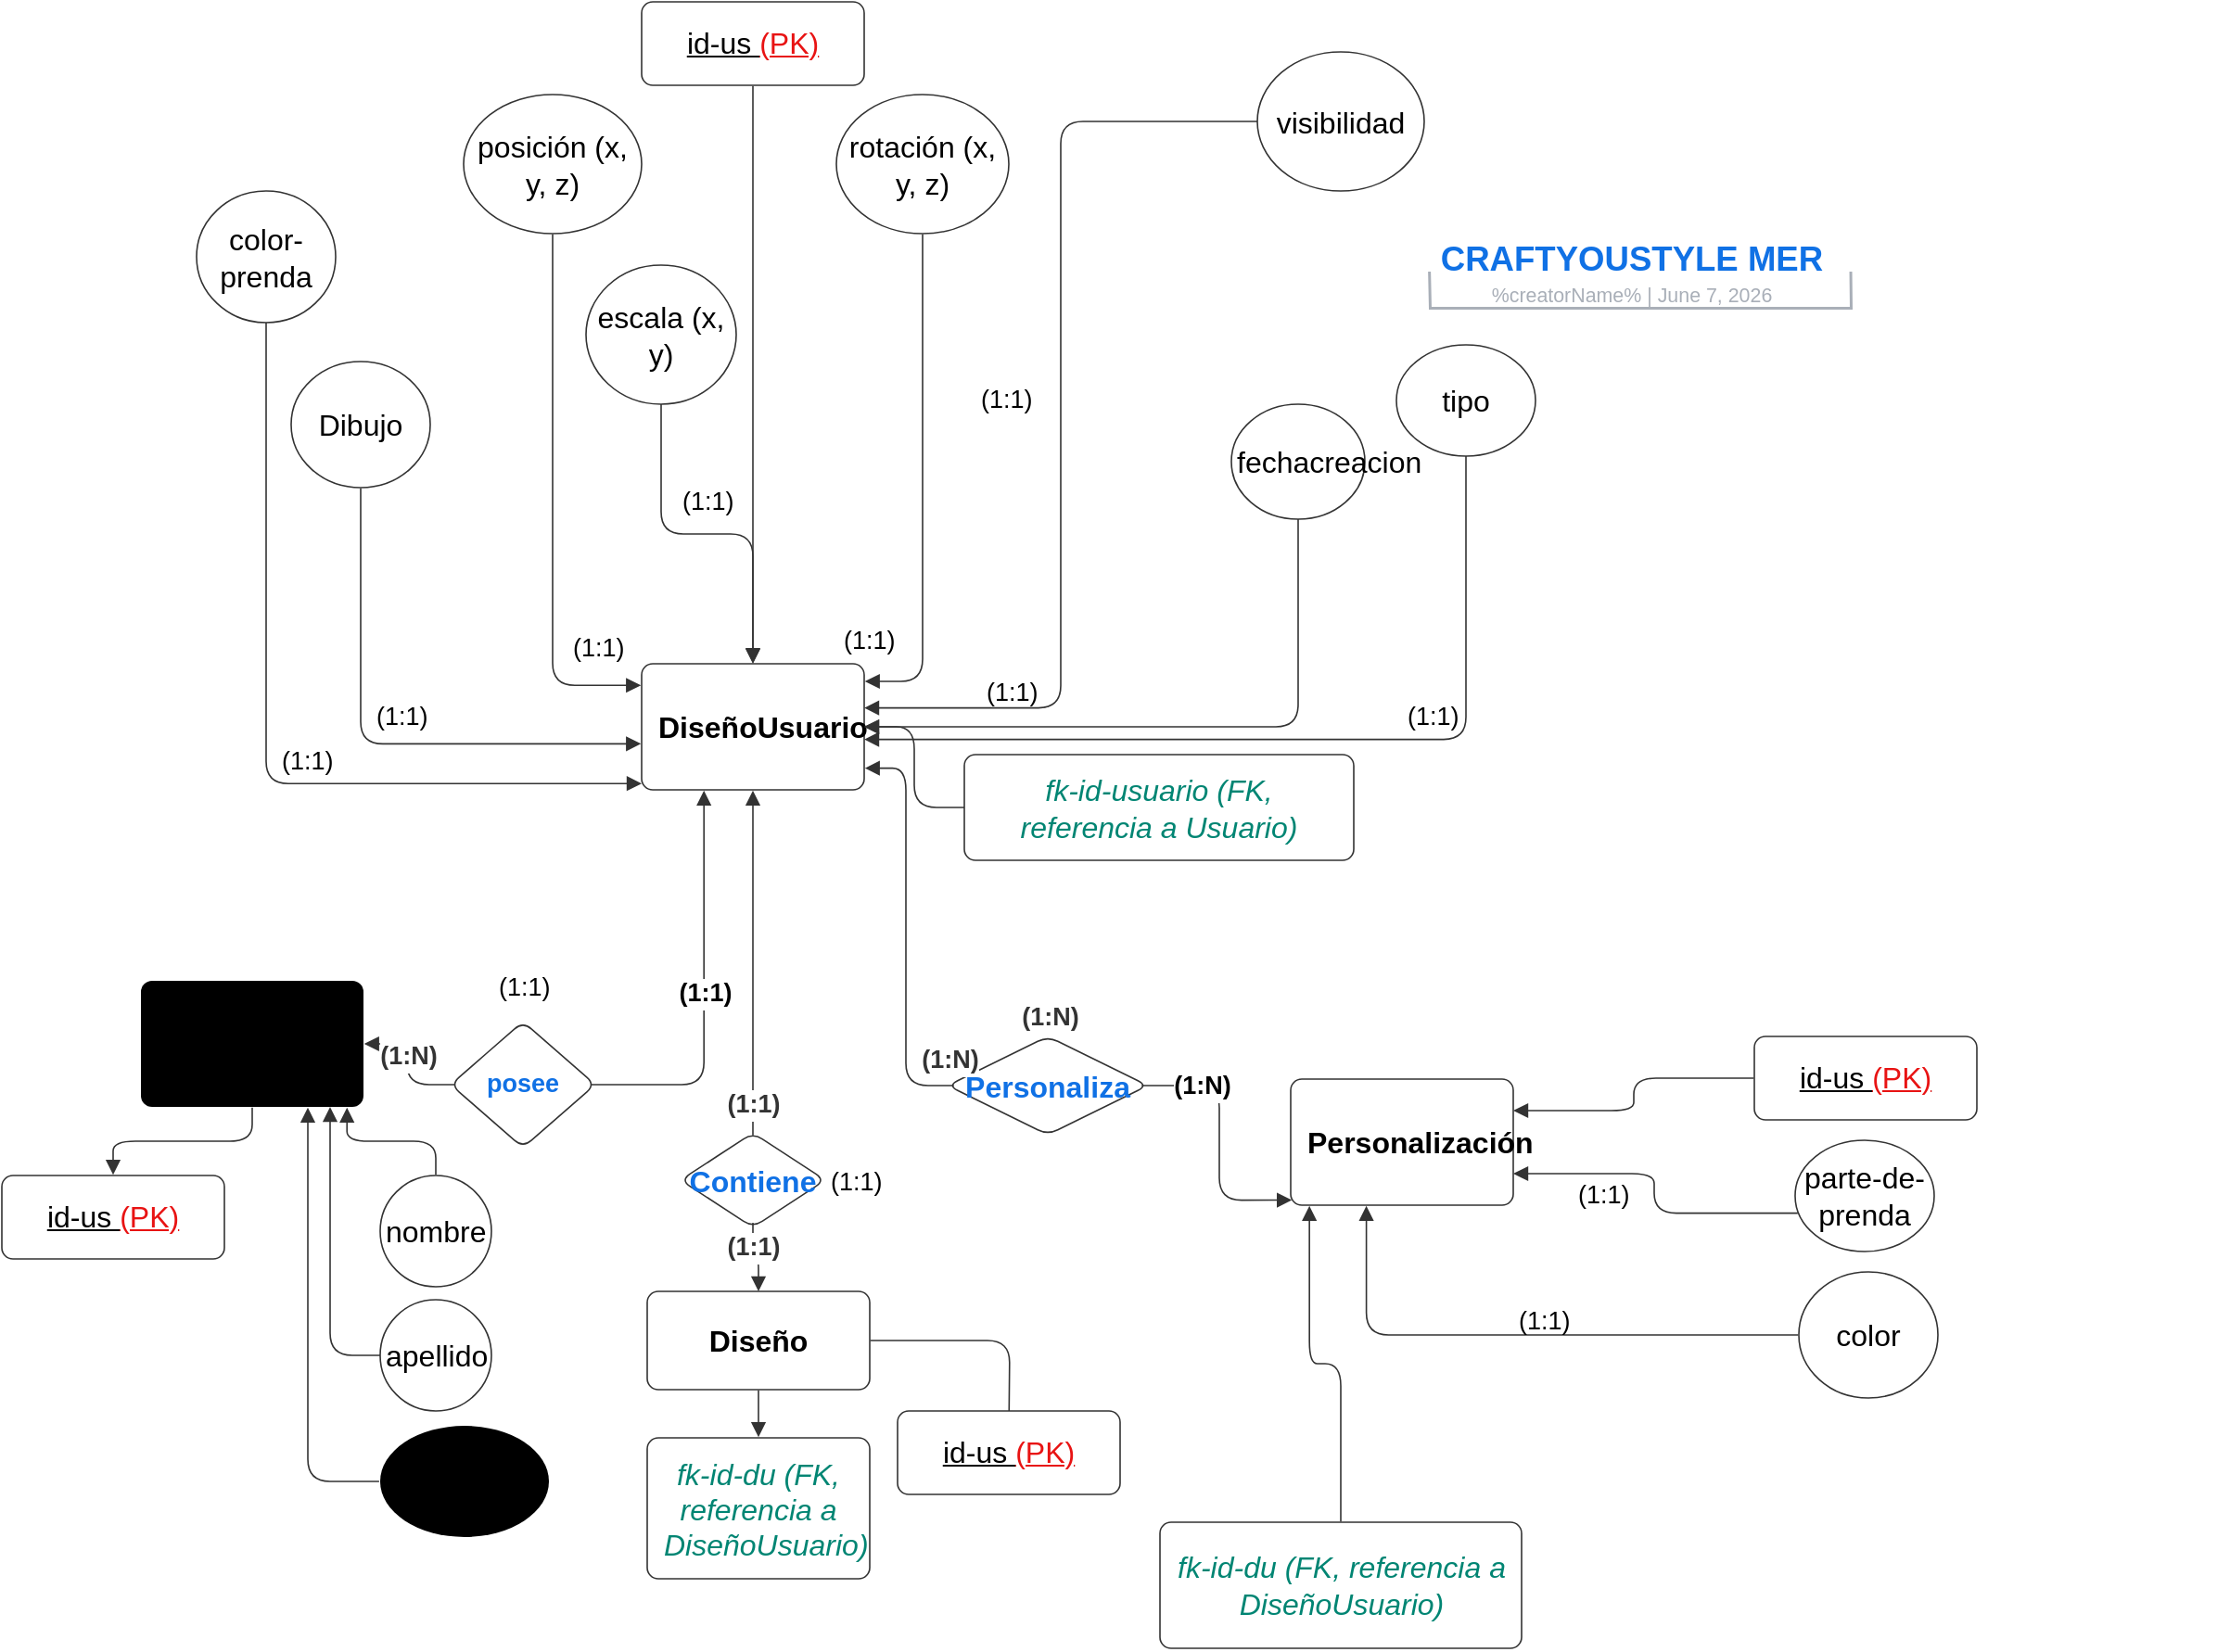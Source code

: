<mxfile version="26.2.2">
  <diagram name="Página-1" id="WP0gBLKm1ngTJ2lLPUjO">
    <mxGraphModel dx="1680" dy="924" grid="1" gridSize="10" guides="1" tooltips="1" connect="1" arrows="1" fold="1" page="1" pageScale="1" pageWidth="827" pageHeight="1169" math="0" shadow="0">
      <root>
        <mxCell id="0" />
        <mxCell id="1" parent="0" />
        <mxCell id="lA4btDz_rkOqBBfk6uF1-1" value="" style="group;dropTarget=0;pointerEvents=0;" vertex="1" parent="1">
          <mxGeometry x="634" y="292" width="640" height="35" as="geometry" />
        </mxCell>
        <mxCell id="lA4btDz_rkOqBBfk6uF1-2" value="CRAFTYOUSTYLE MER " style="points=[[0.329,0.967,0],[0.684,0.967,0]];html=1;overflow=block;blockSpacing=1;whiteSpace=wrap;fontSize=18.3;fontColor=#1071e5;fontStyle=1;align=center;spacingLeft=7;spacingRight=7;spacingTop=2;spacing=3;strokeOpacity=0;fillOpacity=0;rounded=1;absoluteArcSize=1;arcSize=12;fillColor=#ffffff;strokeWidth=1.5;lucidId=SuaB0mNpY13K;" vertex="1" parent="lA4btDz_rkOqBBfk6uF1-1">
          <mxGeometry width="640" height="24" as="geometry" />
        </mxCell>
        <UserObject label="%creatorName%  |  %date{mmmm d, yyyy}%" placeholders="1" id="lA4btDz_rkOqBBfk6uF1-3">
          <mxCell style="html=1;overflow=block;blockSpacing=1;whiteSpace=wrap;fontSize=10.7;fontColor=#a9afb8;align=center;spacingLeft=7;spacingRight=7;spacingTop=2;spacing=3;strokeOpacity=0;fillOpacity=0;rounded=1;absoluteArcSize=1;arcSize=12;fillColor=#ffffff;strokeWidth=1.5;lucidId=SuaBzqFhpa1o;" vertex="1" parent="lA4btDz_rkOqBBfk6uF1-1">
            <mxGeometry y="24" width="640" height="11" as="geometry" />
          </mxCell>
        </UserObject>
        <mxCell id="lA4btDz_rkOqBBfk6uF1-4" value="" style="html=1;jettySize=18;whiteSpace=wrap;fontSize=13;fontFamily=Helvetica;strokeColor=#a9afb8;strokeOpacity=100;strokeWidth=1.5;rounded=0;startArrow=none;endArrow=none;exitX=0.329;exitY=0.967;exitPerimeter=0;entryX=0.684;entryY=0.967;entryPerimeter=0;lucidId=SuaBUnwJteK4;" edge="1" parent="lA4btDz_rkOqBBfk6uF1-1" source="lA4btDz_rkOqBBfk6uF1-2" target="lA4btDz_rkOqBBfk6uF1-2">
          <mxGeometry width="100" height="100" relative="1" as="geometry">
            <Array as="points">
              <mxPoint x="211" y="43" generated="1" />
              <mxPoint x="438" y="43" generated="1" />
            </Array>
          </mxGeometry>
        </mxCell>
        <mxCell id="lA4btDz_rkOqBBfk6uF1-5" value="Usuario" style="html=1;overflow=block;blockSpacing=1;whiteSpace=wrap;fontSize=16;fontStyle=1;align=center;spacing=9;strokeColor=#unset;rounded=1;absoluteArcSize=1;arcSize=12;fillColor=#unset;strokeWidth=NaN;lucidId=ZWB20vNAyW0z;" vertex="1" parent="1">
          <mxGeometry x="150" y="698" width="120" height="68" as="geometry" />
        </mxCell>
        <mxCell id="lA4btDz_rkOqBBfk6uF1-6" value="&lt;div style=&quot;display: flex; justify-content: center; text-align: center; align-items: baseline; font-size: 0; line-height: 1.25;margin-top: -2px;&quot;&gt;&lt;span&gt;&lt;span style=&quot;font-size:16px;text-decoration: underline;&quot;&gt;&lt;span style=&quot;font-size:16px;text-decoration: underline;&quot;&gt;id-us &lt;/span&gt;&lt;span style=&quot;font-size:16px;color:#e81313;text-decoration: underline;&quot;&gt;(PK)&lt;/span&gt;&lt;/span&gt;&lt;/span&gt;&lt;/div&gt;" style="html=1;overflow=block;blockSpacing=1;whiteSpace=wrap;fontSize=13;spacing=9;strokeColor=#333333;strokeOpacity=100;fillOpacity=100;rounded=1;absoluteArcSize=1;arcSize=12;fillColor=#ffffff;strokeWidth=0.8;lucidId=2XB2O9XeUkiU;" vertex="1" parent="1">
          <mxGeometry x="75" y="803" width="120" height="45" as="geometry" />
        </mxCell>
        <mxCell id="lA4btDz_rkOqBBfk6uF1-7" value="Diseño" style="html=1;overflow=block;blockSpacing=1;whiteSpace=wrap;fontSize=16;fontColor=default;fontStyle=1;align=center;spacing=9;strokeColor=#333333;strokeOpacity=100;fillOpacity=100;rounded=1;absoluteArcSize=1;arcSize=12;fillColor=#ffffff;strokeWidth=0.8;lucidId=C0B24sZ0BkTQ;" vertex="1" parent="1">
          <mxGeometry x="423" y="865.5" width="120" height="53" as="geometry" />
        </mxCell>
        <mxCell id="lA4btDz_rkOqBBfk6uF1-8" value="" style="html=1;jettySize=18;whiteSpace=wrap;fontSize=13;strokeColor=#333333;strokeOpacity=100;strokeWidth=0.8;rounded=1;arcSize=24;edgeStyle=orthogonalEdgeStyle;startArrow=none;endArrow=block;endFill=1;exitX=0.5;exitY=1.007;exitPerimeter=0;entryX=0.5;entryY=-0.005;entryPerimeter=0;lucidId=b2B2wCCdxHY9;" edge="1" parent="1" source="lA4btDz_rkOqBBfk6uF1-7" target="lA4btDz_rkOqBBfk6uF1-9">
          <mxGeometry width="100" height="100" relative="1" as="geometry">
            <Array as="points" />
          </mxGeometry>
        </mxCell>
        <mxCell id="lA4btDz_rkOqBBfk6uF1-9" value="fk-id-du (FK, referencia a DiseñoUsuario)" style="html=1;overflow=block;blockSpacing=1;whiteSpace=wrap;fontSize=16;fontColor=#008573;fontStyle=2;align=center;spacing=9;strokeColor=#333333;strokeOpacity=100;fillOpacity=100;rounded=1;absoluteArcSize=1;arcSize=12;fillColor=#ffffff;strokeWidth=0.8;lucidId=b2B2MAe8-W7h;" vertex="1" parent="1">
          <mxGeometry x="423" y="944.5" width="120" height="76" as="geometry" />
        </mxCell>
        <mxCell id="lA4btDz_rkOqBBfk6uF1-10" value="" style="html=1;jettySize=18;whiteSpace=wrap;fontSize=13;strokeColor=#333333;strokeOpacity=100;strokeWidth=0.8;rounded=1;arcSize=24;edgeStyle=orthogonalEdgeStyle;startArrow=none;endArrow=block;endFill=1;exitX=1.003;exitY=0.5;exitPerimeter=0;entryX=0.5;entryY=-0.008;entryPerimeter=0;lucidId=H2B2zUJS7acf;" edge="1" parent="1" source="lA4btDz_rkOqBBfk6uF1-7">
          <mxGeometry width="100" height="100" relative="1" as="geometry">
            <Array as="points" />
            <mxPoint x="618" y="944.14" as="targetPoint" />
          </mxGeometry>
        </mxCell>
        <mxCell id="lA4btDz_rkOqBBfk6uF1-11" value="DiseñoUsuario" style="html=1;overflow=block;blockSpacing=1;whiteSpace=wrap;fontSize=16;fontStyle=1;align=center;spacing=9;strokeColor=#333333;strokeOpacity=100;fillOpacity=100;rounded=1;absoluteArcSize=1;arcSize=12;fillColor=#ffffff;strokeWidth=0.8;lucidId=22B2P8CCibp_;" vertex="1" parent="1">
          <mxGeometry x="420" y="527" width="120" height="68" as="geometry" />
        </mxCell>
        <mxCell id="lA4btDz_rkOqBBfk6uF1-12" value="Personalización" style="html=1;overflow=block;blockSpacing=1;whiteSpace=wrap;fontSize=16;fontStyle=1;align=center;spacing=9;strokeColor=#333333;strokeOpacity=100;fillOpacity=100;rounded=1;absoluteArcSize=1;arcSize=12;fillColor=#ffffff;strokeWidth=0.8;lucidId=42B26hkNls9S;" vertex="1" parent="1">
          <mxGeometry x="770" y="751" width="120" height="68" as="geometry" />
        </mxCell>
        <mxCell id="lA4btDz_rkOqBBfk6uF1-13" value="fk-id-usuario (FK, referencia a Usuario)" style="html=1;overflow=block;blockSpacing=1;whiteSpace=wrap;fontSize=16;fontColor=#008573;fontStyle=2;align=center;spacing=9;strokeColor=#333333;strokeOpacity=100;fillOpacity=100;rounded=1;absoluteArcSize=1;arcSize=12;fillColor=#ffffff;strokeWidth=0.8;lucidId=_8B2f6Ja0WAq;" vertex="1" parent="1">
          <mxGeometry x="594" y="576" width="210" height="57" as="geometry" />
        </mxCell>
        <mxCell id="lA4btDz_rkOqBBfk6uF1-14" value="fk-id-du (FK, referencia a DiseñoUsuario)" style="html=1;overflow=block;blockSpacing=1;whiteSpace=wrap;fontSize=16;fontColor=#008573;fontStyle=2;align=center;spacing=9;strokeColor=#333333;strokeOpacity=100;fillOpacity=100;rounded=1;absoluteArcSize=1;arcSize=12;fillColor=#ffffff;strokeWidth=0.8;lucidId=1-B2qQ3kTsP3;" vertex="1" parent="1">
          <mxGeometry x="699.5" y="990" width="195" height="68" as="geometry" />
        </mxCell>
        <mxCell id="lA4btDz_rkOqBBfk6uF1-15" value="nombre" style="html=1;overflow=block;blockSpacing=1;whiteSpace=wrap;ellipse;fontSize=16;fontColor=default;align=center;spacing=3.8;strokeColor=#333333;strokeOpacity=100;fillOpacity=100;rounded=1;absoluteArcSize=1;arcSize=12;fillColor=#ffffff;strokeWidth=0.8;lucidId=9WN3U088rAwh;" vertex="1" parent="1">
          <mxGeometry x="279" y="803" width="60" height="60" as="geometry" />
        </mxCell>
        <mxCell id="lA4btDz_rkOqBBfk6uF1-16" value="apellido" style="html=1;overflow=block;blockSpacing=1;whiteSpace=wrap;ellipse;fontSize=16;fontColor=default;align=center;spacing=3.8;strokeColor=#333333;strokeOpacity=100;fillOpacity=100;rounded=1;absoluteArcSize=1;arcSize=12;fillColor=#ffffff;strokeWidth=0.8;lucidId=AXN3KB~mcF2S;" vertex="1" parent="1">
          <mxGeometry x="279" y="870" width="60" height="60" as="geometry" />
        </mxCell>
        <mxCell id="lA4btDz_rkOqBBfk6uF1-17" value="red-social-login" style="html=1;overflow=block;blockSpacing=1;whiteSpace=wrap;ellipse;fontSize=16;align=center;spacing=3.8;strokeColor=#unset;rounded=1;absoluteArcSize=1;arcSize=12;fillColor=#unset;strokeWidth=NaN;lucidId=x3N3PBLpUaki;" vertex="1" parent="1">
          <mxGeometry x="279" y="938" width="91" height="60" as="geometry" />
        </mxCell>
        <mxCell id="lA4btDz_rkOqBBfk6uF1-18" value="&lt;div style=&quot;display: flex; justify-content: center; text-align: center; align-items: baseline; font-size: 0; line-height: 1.25;margin-top: -2px;&quot;&gt;&lt;span&gt;&lt;span style=&quot;font-size:16px;text-decoration: underline;&quot;&gt;&lt;span style=&quot;font-size:16px;text-decoration: underline;&quot;&gt;id-us &lt;/span&gt;&lt;span style=&quot;font-size:16px;color:#e81313;text-decoration: underline;&quot;&gt;(PK)&lt;/span&gt;&lt;/span&gt;&lt;/span&gt;&lt;/div&gt;" style="html=1;overflow=block;blockSpacing=1;whiteSpace=wrap;fontSize=13;spacing=9;strokeColor=#333333;strokeOpacity=100;fillOpacity=100;rounded=1;absoluteArcSize=1;arcSize=12;fillColor=#ffffff;strokeWidth=0.8;lucidId=75N3E14liCJA;" vertex="1" parent="1">
          <mxGeometry x="558" y="930" width="120" height="45" as="geometry" />
        </mxCell>
        <mxCell id="lA4btDz_rkOqBBfk6uF1-19" value="&lt;div style=&quot;display: flex; justify-content: center; text-align: center; align-items: baseline; font-size: 0; line-height: 1.25;margin-top: -2px;&quot;&gt;&lt;span&gt;&lt;span style=&quot;font-size:16px;text-decoration: underline;&quot;&gt;&lt;span style=&quot;font-size:16px;text-decoration: underline;&quot;&gt;id-us &lt;/span&gt;&lt;span style=&quot;font-size:16px;color:#e81313;text-decoration: underline;&quot;&gt;(PK)&lt;/span&gt;&lt;/span&gt;&lt;/span&gt;&lt;/div&gt;" style="html=1;overflow=block;blockSpacing=1;whiteSpace=wrap;fontSize=13;spacing=9;strokeColor=#333333;strokeOpacity=100;fillOpacity=100;rounded=1;absoluteArcSize=1;arcSize=12;fillColor=#ffffff;strokeWidth=0.8;lucidId=f6N3eVmBy3p3;" vertex="1" parent="1">
          <mxGeometry x="1020" y="728" width="120" height="45" as="geometry" />
        </mxCell>
        <mxCell id="lA4btDz_rkOqBBfk6uF1-20" value="color-prenda" style="html=1;overflow=block;blockSpacing=1;whiteSpace=wrap;ellipse;fontSize=16;align=center;spacing=3.8;strokeColor=#333333;strokeOpacity=100;fillOpacity=100;rounded=1;absoluteArcSize=1;arcSize=12;fillColor=#ffffff;strokeWidth=0.8;lucidId=E6N3w26UeNL9;" vertex="1" parent="1">
          <mxGeometry x="180" y="272" width="75" height="71" as="geometry" />
        </mxCell>
        <mxCell id="lA4btDz_rkOqBBfk6uF1-21" value="&lt;span style=&quot;font-size: 16px;&quot;&gt;fechacreacion&lt;/span&gt;" style="html=1;overflow=block;blockSpacing=1;whiteSpace=wrap;ellipse;fontSize=13;align=center;spacing=3.8;strokeColor=#333333;strokeOpacity=100;fillOpacity=100;rounded=1;absoluteArcSize=1;arcSize=12;fillColor=#ffffff;strokeWidth=0.8;lucidId=G8N3CpXuK1ET;" vertex="1" parent="1">
          <mxGeometry x="738" y="387" width="72" height="62" as="geometry" />
        </mxCell>
        <mxCell id="lA4btDz_rkOqBBfk6uF1-22" value="tipo" style="html=1;overflow=block;blockSpacing=1;whiteSpace=wrap;ellipse;fontSize=16;align=center;spacing=3.8;strokeColor=#333333;strokeOpacity=100;fillOpacity=100;rounded=1;absoluteArcSize=1;arcSize=12;fillColor=#ffffff;strokeWidth=0.8;lucidId=D9N3.A8oAslm;" vertex="1" parent="1">
          <mxGeometry x="827" y="355" width="75" height="60" as="geometry" />
        </mxCell>
        <mxCell id="lA4btDz_rkOqBBfk6uF1-23" value="visibilidad" style="html=1;overflow=block;blockSpacing=1;whiteSpace=wrap;ellipse;fontSize=16;align=center;spacing=3.8;strokeColor=#333333;strokeOpacity=100;fillOpacity=100;rounded=1;absoluteArcSize=1;arcSize=12;fillColor=#ffffff;strokeWidth=0.8;lucidId=59N3SvhE7XtM;" vertex="1" parent="1">
          <mxGeometry x="752" y="197" width="90" height="75" as="geometry" />
        </mxCell>
        <mxCell id="lA4btDz_rkOqBBfk6uF1-24" value="posición (x, y, z)" style="html=1;overflow=block;blockSpacing=1;whiteSpace=wrap;ellipse;fontSize=16;align=center;spacing=3.8;strokeColor=#333333;strokeOpacity=100;fillOpacity=100;rounded=1;absoluteArcSize=1;arcSize=12;fillColor=#ffffff;strokeWidth=0.8;lucidId=S-N3Wbvx5Q0G;" vertex="1" parent="1">
          <mxGeometry x="324" y="220" width="96" height="75" as="geometry" />
        </mxCell>
        <mxCell id="lA4btDz_rkOqBBfk6uF1-25" value="rotación (x, y, z)" style="html=1;overflow=block;blockSpacing=1;whiteSpace=wrap;ellipse;fontSize=16;align=center;spacing=3.8;strokeColor=#333333;strokeOpacity=100;fillOpacity=100;rounded=1;absoluteArcSize=1;arcSize=12;fillColor=#ffffff;strokeWidth=0.8;lucidId=8-N3QNUYrBiN;" vertex="1" parent="1">
          <mxGeometry x="525" y="220" width="93" height="75" as="geometry" />
        </mxCell>
        <mxCell id="lA4btDz_rkOqBBfk6uF1-26" value="escala (x, y)" style="html=1;overflow=block;blockSpacing=1;whiteSpace=wrap;ellipse;fontSize=16;align=center;spacing=3.8;strokeColor=#333333;strokeOpacity=100;fillOpacity=100;rounded=1;absoluteArcSize=1;arcSize=12;fillColor=#ffffff;strokeWidth=0.8;lucidId=V_N3e8oWSv54;" vertex="1" parent="1">
          <mxGeometry x="390" y="312" width="81" height="75" as="geometry" />
        </mxCell>
        <mxCell id="lA4btDz_rkOqBBfk6uF1-27" value="&lt;div style=&quot;display: flex; justify-content: center; text-align: center; align-items: baseline; font-size: 0; line-height: 1.25;margin-top: -2px;&quot;&gt;&lt;span&gt;&lt;span style=&quot;font-size:16px;text-decoration: underline;&quot;&gt;&lt;span style=&quot;font-size:16px;text-decoration: underline;&quot;&gt;id-us &lt;/span&gt;&lt;span style=&quot;font-size:16px;color:#e81313;text-decoration: underline;&quot;&gt;(PK)&lt;/span&gt;&lt;/span&gt;&lt;/span&gt;&lt;/div&gt;" style="html=1;overflow=block;blockSpacing=1;whiteSpace=wrap;fontSize=13;spacing=9;strokeColor=#333333;strokeOpacity=100;fillOpacity=100;rounded=1;absoluteArcSize=1;arcSize=12;fillColor=#ffffff;strokeWidth=0.8;lucidId=P.N3nfgJifal;" vertex="1" parent="1">
          <mxGeometry x="420" y="170" width="120" height="45" as="geometry" />
        </mxCell>
        <mxCell id="lA4btDz_rkOqBBfk6uF1-28" value="parte-de-prenda" style="html=1;overflow=block;blockSpacing=1;whiteSpace=wrap;ellipse;fontSize=16;align=center;spacing=3.8;strokeColor=#333333;strokeOpacity=100;fillOpacity=100;rounded=1;absoluteArcSize=1;arcSize=12;fillColor=#ffffff;strokeWidth=0.8;lucidId=F~N3-1jogPZ~;" vertex="1" parent="1">
          <mxGeometry x="1042" y="784" width="75" height="60" as="geometry" />
        </mxCell>
        <mxCell id="lA4btDz_rkOqBBfk6uF1-29" value="color" style="html=1;overflow=block;blockSpacing=1;whiteSpace=wrap;ellipse;fontSize=16;align=center;spacing=3.8;strokeColor=#333333;strokeOpacity=100;fillOpacity=100;rounded=1;absoluteArcSize=1;arcSize=12;fillColor=#ffffff;strokeWidth=0.8;lucidId=PbO3nMr456b~;" vertex="1" parent="1">
          <mxGeometry x="1044" y="855" width="75" height="68" as="geometry" />
        </mxCell>
        <mxCell id="lA4btDz_rkOqBBfk6uF1-30" value="posee" style="html=1;overflow=block;blockSpacing=1;whiteSpace=wrap;rhombus;fontSize=13.5;fontColor=#1071e5;fontStyle=1;align=center;spacing=3.8;strokeColor=#333333;strokeOpacity=100;fillOpacity=100;rounded=1;absoluteArcSize=1;arcSize=12;fillColor=#ffffff;strokeWidth=0.8;lucidId=9cO37L0eG_ve;" vertex="1" parent="1">
          <mxGeometry x="317" y="720" width="78" height="68" as="geometry" />
        </mxCell>
        <mxCell id="lA4btDz_rkOqBBfk6uF1-31" value="" style="html=1;jettySize=18;whiteSpace=wrap;fontSize=13.5;fontColor=#333333;fontStyle=1;align=center;strokeColor=#333333;strokeOpacity=100;strokeWidth=0.8;rounded=1;arcSize=24;edgeStyle=orthogonalEdgeStyle;startArrow=none;endArrow=block;endFill=1;exitX=0.03;exitY=0.5;exitPerimeter=0;entryX=1.003;entryY=0.5;entryPerimeter=0;lucidId=DgO3_4cZAPut;" edge="1" parent="1" source="lA4btDz_rkOqBBfk6uF1-30" target="lA4btDz_rkOqBBfk6uF1-5">
          <mxGeometry width="100" height="100" relative="1" as="geometry">
            <Array as="points" />
          </mxGeometry>
        </mxCell>
        <mxCell id="lA4btDz_rkOqBBfk6uF1-32" value="(1:N)" style="text;html=1;resizable=0;labelBackgroundColor=default;align=center;verticalAlign=middle;fontStyle=1;fontColor=#333333;fontSize=13.5;" vertex="1" parent="lA4btDz_rkOqBBfk6uF1-31">
          <mxGeometry x="0.155" relative="1" as="geometry">
            <mxPoint as="offset" />
          </mxGeometry>
        </mxCell>
        <mxCell id="lA4btDz_rkOqBBfk6uF1-33" value="" style="html=1;jettySize=18;whiteSpace=wrap;fontSize=13.5;fontColor=default;fontStyle=1;align=center;strokeColor=#333333;strokeOpacity=100;strokeWidth=0.8;rounded=1;arcSize=24;edgeStyle=orthogonalEdgeStyle;startArrow=none;endArrow=block;endFill=1;exitX=0.97;exitY=0.5;exitPerimeter=0;entryX=0.28;entryY=1.006;entryPerimeter=0;lucidId=GgO3Hj-dBItz;" edge="1" parent="1" source="lA4btDz_rkOqBBfk6uF1-30" target="lA4btDz_rkOqBBfk6uF1-11">
          <mxGeometry width="100" height="100" relative="1" as="geometry">
            <Array as="points" />
          </mxGeometry>
        </mxCell>
        <mxCell id="lA4btDz_rkOqBBfk6uF1-34" value="(1:1)" style="text;html=1;resizable=0;labelBackgroundColor=default;align=center;verticalAlign=middle;fontStyle=1;fontColor=default;fontSize=13.5;" vertex="1" parent="lA4btDz_rkOqBBfk6uF1-33">
          <mxGeometry relative="1" as="geometry">
            <mxPoint as="offset" />
          </mxGeometry>
        </mxCell>
        <mxCell id="lA4btDz_rkOqBBfk6uF1-35" value="Personaliza" style="html=1;overflow=block;blockSpacing=1;whiteSpace=wrap;rhombus;fontSize=16;fontColor=#1071e5;fontStyle=1;align=center;spacing=3.8;strokeColor=#333333;strokeOpacity=100;fillOpacity=100;rounded=1;absoluteArcSize=1;arcSize=12;fillColor=#ffffff;strokeWidth=0.8;lucidId=riO3cZvOa.-O;" vertex="1" parent="1">
          <mxGeometry x="585" y="728" width="108" height="53" as="geometry" />
        </mxCell>
        <mxCell id="lA4btDz_rkOqBBfk6uF1-36" value="" style="html=1;jettySize=18;whiteSpace=wrap;fontSize=13.5;fontColor=#333333;fontStyle=1;align=center;strokeColor=#333333;strokeOpacity=100;strokeWidth=0.8;rounded=1;arcSize=24;edgeStyle=orthogonalEdgeStyle;startArrow=none;endArrow=block;endFill=1;exitX=0.031;exitY=0.5;exitPerimeter=0;entryX=1.003;entryY=0.828;entryPerimeter=0;lucidId=cjO31kwa1jbr;" edge="1" parent="1" source="lA4btDz_rkOqBBfk6uF1-35" target="lA4btDz_rkOqBBfk6uF1-11">
          <mxGeometry width="100" height="100" relative="1" as="geometry">
            <Array as="points" />
          </mxGeometry>
        </mxCell>
        <mxCell id="lA4btDz_rkOqBBfk6uF1-37" value="(1:N)" style="text;html=1;resizable=0;labelBackgroundColor=default;align=center;verticalAlign=middle;fontStyle=1;fontColor=#333333;fontSize=13.5;" vertex="1" parent="lA4btDz_rkOqBBfk6uF1-36">
          <mxGeometry x="-0.907" relative="1" as="geometry">
            <mxPoint x="7" y="-14" as="offset" />
          </mxGeometry>
        </mxCell>
        <mxCell id="lA4btDz_rkOqBBfk6uF1-38" value="" style="html=1;jettySize=18;whiteSpace=wrap;fontSize=13.5;fontColor=default;fontStyle=1;align=center;strokeColor=#333333;strokeOpacity=100;strokeWidth=0.8;rounded=1;arcSize=24;edgeStyle=orthogonalEdgeStyle;startArrow=none;endArrow=block;endFill=1;exitX=0.969;exitY=0.5;exitPerimeter=0;entryX=0.005;entryY=0.96;entryPerimeter=0;lucidId=hjO3IRUJWEMJ;" edge="1" parent="1" source="lA4btDz_rkOqBBfk6uF1-35" target="lA4btDz_rkOqBBfk6uF1-12">
          <mxGeometry width="100" height="100" relative="1" as="geometry">
            <Array as="points" />
          </mxGeometry>
        </mxCell>
        <mxCell id="lA4btDz_rkOqBBfk6uF1-39" value="(1:N)" style="text;html=1;resizable=0;labelBackgroundColor=default;align=center;verticalAlign=middle;fontStyle=1;fontColor=default;fontSize=13.5;" vertex="1" parent="lA4btDz_rkOqBBfk6uF1-38">
          <mxGeometry x="-0.542" relative="1" as="geometry">
            <mxPoint as="offset" />
          </mxGeometry>
        </mxCell>
        <mxCell id="lA4btDz_rkOqBBfk6uF1-40" value="Contiene" style="html=1;overflow=block;blockSpacing=1;whiteSpace=wrap;rhombus;fontSize=16;fontColor=#1071e5;fontStyle=1;align=center;spacing=3.8;strokeColor=#333333;strokeOpacity=100;fillOpacity=100;rounded=1;absoluteArcSize=1;arcSize=12;fillColor=#ffffff;strokeWidth=0.8;lucidId=ekO39a06DUYx;" vertex="1" parent="1">
          <mxGeometry x="441" y="780" width="78" height="51" as="geometry" />
        </mxCell>
        <mxCell id="lA4btDz_rkOqBBfk6uF1-41" value="" style="html=1;jettySize=18;whiteSpace=wrap;fontSize=13.5;fontColor=#333333;fontStyle=1;align=center;strokeColor=#333333;strokeOpacity=100;strokeWidth=0.8;rounded=1;arcSize=24;edgeStyle=orthogonalEdgeStyle;startArrow=none;endArrow=block;endFill=1;exitX=0.5;exitY=0.028;exitPerimeter=0;entryX=0.5;entryY=1.006;entryPerimeter=0;lucidId=ClO38gm69uJJ;" edge="1" parent="1" source="lA4btDz_rkOqBBfk6uF1-40" target="lA4btDz_rkOqBBfk6uF1-11">
          <mxGeometry width="100" height="100" relative="1" as="geometry">
            <Array as="points" />
          </mxGeometry>
        </mxCell>
        <mxCell id="lA4btDz_rkOqBBfk6uF1-42" value="(1:1)" style="text;html=1;resizable=0;labelBackgroundColor=default;align=center;verticalAlign=middle;fontStyle=1;fontColor=#333333;fontSize=13.5;" vertex="1" parent="lA4btDz_rkOqBBfk6uF1-41">
          <mxGeometry x="-0.818" relative="1" as="geometry">
            <mxPoint as="offset" />
          </mxGeometry>
        </mxCell>
        <mxCell id="lA4btDz_rkOqBBfk6uF1-43" value="" style="html=1;jettySize=18;whiteSpace=wrap;fontSize=13.5;fontColor=#333333;fontStyle=1;align=center;strokeColor=#333333;strokeOpacity=100;strokeWidth=0.8;rounded=1;arcSize=24;edgeStyle=orthogonalEdgeStyle;startArrow=none;endArrow=block;endFill=1;exitX=0.5;exitY=0.95;exitPerimeter=0;entryX=0.5;entryY=0;entryPerimeter=0;lucidId=FlO3NZB1T8EO;" edge="1" parent="1" source="lA4btDz_rkOqBBfk6uF1-40" target="lA4btDz_rkOqBBfk6uF1-7">
          <mxGeometry width="100" height="100" relative="1" as="geometry">
            <Array as="points" />
          </mxGeometry>
        </mxCell>
        <mxCell id="lA4btDz_rkOqBBfk6uF1-44" value="(1:1)" style="text;html=1;resizable=0;labelBackgroundColor=default;align=center;verticalAlign=middle;fontStyle=1;fontColor=#333333;fontSize=13.5;" vertex="1" parent="lA4btDz_rkOqBBfk6uF1-43">
          <mxGeometry x="-0.343" relative="1" as="geometry">
            <mxPoint as="offset" />
          </mxGeometry>
        </mxCell>
        <mxCell id="lA4btDz_rkOqBBfk6uF1-45" value="" style="html=1;jettySize=18;whiteSpace=wrap;fontSize=13;strokeColor=#333333;strokeOpacity=100;strokeWidth=0.8;rounded=1;arcSize=24;edgeStyle=orthogonalEdgeStyle;startArrow=none;endArrow=block;endFill=1;exitX=0.5;exitY=1.006;exitPerimeter=0;entryX=0.5;entryY=-0.008;entryPerimeter=0;lucidId=AsO3OCMqWksR;" edge="1" parent="1" source="lA4btDz_rkOqBBfk6uF1-5" target="lA4btDz_rkOqBBfk6uF1-6">
          <mxGeometry width="100" height="100" relative="1" as="geometry">
            <Array as="points" />
          </mxGeometry>
        </mxCell>
        <mxCell id="lA4btDz_rkOqBBfk6uF1-46" value="" style="html=1;jettySize=18;whiteSpace=wrap;fontSize=13;strokeColor=#333333;strokeOpacity=100;strokeWidth=0.8;rounded=1;arcSize=24;edgeStyle=orthogonalEdgeStyle;startArrow=none;endArrow=block;endFill=1;exitX=0.5;exitY=-0.006;exitPerimeter=0;entryX=0.926;entryY=1.006;entryPerimeter=0;lucidId=fuO3ZCsNNXpz;" edge="1" parent="1" source="lA4btDz_rkOqBBfk6uF1-15" target="lA4btDz_rkOqBBfk6uF1-5">
          <mxGeometry width="100" height="100" relative="1" as="geometry">
            <Array as="points" />
          </mxGeometry>
        </mxCell>
        <mxCell id="lA4btDz_rkOqBBfk6uF1-47" value="" style="html=1;jettySize=18;whiteSpace=wrap;fontSize=13;strokeColor=#333333;strokeOpacity=100;strokeWidth=0.8;rounded=1;arcSize=24;edgeStyle=orthogonalEdgeStyle;startArrow=none;endArrow=block;endFill=1;exitX=0;exitY=0.5;exitPerimeter=0;entryX=0.85;entryY=1;entryPerimeter=0;lucidId=CuO3V1aczzrD;" edge="1" parent="1" source="lA4btDz_rkOqBBfk6uF1-16" target="lA4btDz_rkOqBBfk6uF1-5">
          <mxGeometry width="100" height="100" relative="1" as="geometry">
            <Array as="points" />
          </mxGeometry>
        </mxCell>
        <mxCell id="lA4btDz_rkOqBBfk6uF1-48" value="" style="html=1;jettySize=18;whiteSpace=wrap;fontSize=13;strokeColor=#333333;strokeOpacity=100;strokeWidth=0.8;rounded=1;arcSize=24;edgeStyle=orthogonalEdgeStyle;startArrow=none;endArrow=block;endFill=1;exitX=-0.006;exitY=0.5;exitPerimeter=0;entryX=0.75;entryY=1.006;entryPerimeter=0;lucidId=-uO3YH4cX9OA;" edge="1" parent="1" source="lA4btDz_rkOqBBfk6uF1-17" target="lA4btDz_rkOqBBfk6uF1-5">
          <mxGeometry width="100" height="100" relative="1" as="geometry">
            <Array as="points" />
          </mxGeometry>
        </mxCell>
        <mxCell id="lA4btDz_rkOqBBfk6uF1-49" value="" style="html=1;jettySize=18;whiteSpace=wrap;fontSize=13;strokeColor=#333333;strokeOpacity=100;strokeWidth=0.8;rounded=1;arcSize=24;edgeStyle=orthogonalEdgeStyle;startArrow=none;endArrow=block;endFill=1;exitX=0.5;exitY=1.008;exitPerimeter=0;entryX=0.5;entryY=-0.006;entryPerimeter=0;lucidId=RxO3TQCEMwOP;" edge="1" parent="1" source="lA4btDz_rkOqBBfk6uF1-27" target="lA4btDz_rkOqBBfk6uF1-11">
          <mxGeometry width="100" height="100" relative="1" as="geometry">
            <Array as="points" />
          </mxGeometry>
        </mxCell>
        <mxCell id="lA4btDz_rkOqBBfk6uF1-50" value="Dibujo" style="html=1;overflow=block;blockSpacing=1;whiteSpace=wrap;ellipse;fontSize=16;align=center;spacing=3.8;strokeColor=#333333;strokeOpacity=100;fillOpacity=100;rounded=1;absoluteArcSize=1;arcSize=12;fillColor=#ffffff;strokeWidth=0.8;lucidId=-yO3Lh-x7BTF;" vertex="1" parent="1">
          <mxGeometry x="231" y="364" width="75" height="68" as="geometry" />
        </mxCell>
        <mxCell id="lA4btDz_rkOqBBfk6uF1-51" value="" style="html=1;jettySize=18;whiteSpace=wrap;fontSize=13;strokeColor=#333333;strokeOpacity=100;strokeWidth=0.8;rounded=1;arcSize=24;edgeStyle=orthogonalEdgeStyle;startArrow=none;endArrow=block;endFill=1;exitX=0.5;exitY=1.006;exitPerimeter=0;entryX=-0.003;entryY=0.635;entryPerimeter=0;lucidId=nzO3BDk-urS0;" edge="1" parent="1" source="lA4btDz_rkOqBBfk6uF1-50" target="lA4btDz_rkOqBBfk6uF1-11">
          <mxGeometry width="100" height="100" relative="1" as="geometry">
            <Array as="points" />
          </mxGeometry>
        </mxCell>
        <mxCell id="lA4btDz_rkOqBBfk6uF1-52" value="" style="html=1;jettySize=18;whiteSpace=wrap;fontSize=13;strokeColor=#333333;strokeOpacity=100;strokeWidth=0.8;rounded=1;arcSize=24;edgeStyle=orthogonalEdgeStyle;startArrow=none;endArrow=block;endFill=1;exitX=0.5;exitY=1;entryX=1;entryY=0.5;entryPerimeter=0;lucidId=TzO3B0jOgaip;exitDx=0;exitDy=0;" edge="1" parent="1" source="lA4btDz_rkOqBBfk6uF1-21" target="lA4btDz_rkOqBBfk6uF1-11">
          <mxGeometry width="100" height="100" relative="1" as="geometry">
            <Array as="points" />
          </mxGeometry>
        </mxCell>
        <mxCell id="lA4btDz_rkOqBBfk6uF1-53" value="" style="html=1;jettySize=18;whiteSpace=wrap;fontSize=13;strokeColor=#333333;strokeOpacity=100;strokeWidth=0.8;rounded=1;arcSize=24;edgeStyle=orthogonalEdgeStyle;startArrow=none;endArrow=block;endFill=1;exitX=0.5;exitY=1;exitPerimeter=0;entryX=1;entryY=0.6;entryPerimeter=0;lucidId=dBO3OPykJkvU;" edge="1" parent="1" source="lA4btDz_rkOqBBfk6uF1-22" target="lA4btDz_rkOqBBfk6uF1-11">
          <mxGeometry width="100" height="100" relative="1" as="geometry">
            <Array as="points" />
          </mxGeometry>
        </mxCell>
        <mxCell id="lA4btDz_rkOqBBfk6uF1-55" value="" style="html=1;jettySize=18;whiteSpace=wrap;fontSize=13;strokeColor=#333333;strokeOpacity=100;strokeWidth=0.8;rounded=1;arcSize=24;edgeStyle=orthogonalEdgeStyle;startArrow=none;endArrow=block;endFill=1;exitX=0;exitY=0.5;exitPerimeter=0;entryX=1;entryY=0.35;entryPerimeter=0;lucidId=BCO3gOAjp4Xw;" edge="1" parent="1" source="lA4btDz_rkOqBBfk6uF1-23" target="lA4btDz_rkOqBBfk6uF1-11">
          <mxGeometry width="100" height="100" relative="1" as="geometry">
            <Array as="points" />
          </mxGeometry>
        </mxCell>
        <mxCell id="lA4btDz_rkOqBBfk6uF1-56" value="" style="html=1;jettySize=18;whiteSpace=wrap;fontSize=13;strokeColor=#333333;strokeOpacity=100;strokeWidth=0.8;rounded=1;arcSize=24;edgeStyle=orthogonalEdgeStyle;startArrow=none;endArrow=block;endFill=1;exitX=0.5;exitY=1.005;exitPerimeter=0;entryX=-0.003;entryY=0.171;entryPerimeter=0;lucidId=4CO3nc-QT8K_;" edge="1" parent="1" source="lA4btDz_rkOqBBfk6uF1-24" target="lA4btDz_rkOqBBfk6uF1-11">
          <mxGeometry width="100" height="100" relative="1" as="geometry">
            <Array as="points" />
          </mxGeometry>
        </mxCell>
        <mxCell id="lA4btDz_rkOqBBfk6uF1-57" value="" style="html=1;jettySize=18;whiteSpace=wrap;fontSize=13;strokeColor=#333333;strokeOpacity=100;strokeWidth=0.8;rounded=1;arcSize=24;edgeStyle=orthogonalEdgeStyle;startArrow=none;endArrow=block;endFill=1;exitX=0.5;exitY=1.005;exitPerimeter=0;entryX=1.003;entryY=0.14;entryPerimeter=0;lucidId=IJO3dkK6n0_I;" edge="1" parent="1" source="lA4btDz_rkOqBBfk6uF1-25" target="lA4btDz_rkOqBBfk6uF1-11">
          <mxGeometry width="100" height="100" relative="1" as="geometry">
            <Array as="points" />
          </mxGeometry>
        </mxCell>
        <mxCell id="lA4btDz_rkOqBBfk6uF1-58" value="" style="html=1;jettySize=18;whiteSpace=wrap;fontSize=13;strokeColor=#333333;strokeOpacity=100;strokeWidth=0.8;rounded=1;arcSize=24;edgeStyle=orthogonalEdgeStyle;startArrow=none;endArrow=block;endFill=1;exitX=0.5;exitY=1;exitPerimeter=0;entryX=0.5;entryY=0;entryPerimeter=0;lucidId=CKO3rKfWQEwU;" edge="1" parent="1" source="lA4btDz_rkOqBBfk6uF1-26" target="lA4btDz_rkOqBBfk6uF1-11">
          <mxGeometry width="100" height="100" relative="1" as="geometry">
            <Array as="points" />
          </mxGeometry>
        </mxCell>
        <mxCell id="lA4btDz_rkOqBBfk6uF1-59" value="" style="html=1;jettySize=18;whiteSpace=wrap;fontSize=13;strokeColor=#333333;strokeOpacity=100;strokeWidth=0.8;rounded=1;arcSize=24;edgeStyle=orthogonalEdgeStyle;startArrow=none;endArrow=block;endFill=1;exitX=0;exitY=0.5;exitPerimeter=0;entryX=1;entryY=0.5;entryPerimeter=0;lucidId=_KO32g1dnLSH;" edge="1" parent="1" source="lA4btDz_rkOqBBfk6uF1-13" target="lA4btDz_rkOqBBfk6uF1-11">
          <mxGeometry width="100" height="100" relative="1" as="geometry">
            <Array as="points" />
          </mxGeometry>
        </mxCell>
        <mxCell id="lA4btDz_rkOqBBfk6uF1-60" value="" style="html=1;jettySize=18;whiteSpace=wrap;fontSize=13;strokeColor=#333333;strokeOpacity=100;strokeWidth=0.8;rounded=1;arcSize=24;edgeStyle=orthogonalEdgeStyle;startArrow=none;endArrow=block;endFill=1;exitX=-0.003;exitY=0.5;exitPerimeter=0;entryX=1;entryY=0.25;lucidId=yMO3jw4~S3oQ;entryDx=0;entryDy=0;" edge="1" parent="1" source="lA4btDz_rkOqBBfk6uF1-19" target="lA4btDz_rkOqBBfk6uF1-12">
          <mxGeometry width="100" height="100" relative="1" as="geometry">
            <Array as="points" />
            <mxPoint x="961.36" y="762" as="targetPoint" />
          </mxGeometry>
        </mxCell>
        <mxCell id="lA4btDz_rkOqBBfk6uF1-61" value="" style="html=1;jettySize=18;whiteSpace=wrap;fontSize=13;strokeColor=#333333;strokeOpacity=100;strokeWidth=0.8;rounded=1;arcSize=24;edgeStyle=orthogonalEdgeStyle;startArrow=none;endArrow=block;endFill=1;exitX=0.019;exitY=0.655;exitPerimeter=0;entryX=1;entryY=0.75;lucidId=9MO37_sL.gUo;entryDx=0;entryDy=0;" edge="1" parent="1" source="lA4btDz_rkOqBBfk6uF1-28" target="lA4btDz_rkOqBBfk6uF1-12">
          <mxGeometry width="100" height="100" relative="1" as="geometry">
            <Array as="points" />
            <mxPoint x="901" y="796.408" as="targetPoint" />
          </mxGeometry>
        </mxCell>
        <mxCell id="lA4btDz_rkOqBBfk6uF1-62" value="" style="html=1;jettySize=18;whiteSpace=wrap;fontSize=13;strokeColor=#333333;strokeOpacity=100;strokeWidth=0.8;rounded=1;arcSize=24;edgeStyle=orthogonalEdgeStyle;startArrow=none;endArrow=block;endFill=1;exitX=0.5;exitY=1;exitPerimeter=0;entryX=0;entryY=0.95;entryPerimeter=0;lucidId=4QO3cGciFslb;" edge="1" parent="1" source="lA4btDz_rkOqBBfk6uF1-20" target="lA4btDz_rkOqBBfk6uF1-11">
          <mxGeometry width="100" height="100" relative="1" as="geometry">
            <Array as="points" />
          </mxGeometry>
        </mxCell>
        <mxCell id="lA4btDz_rkOqBBfk6uF1-63" value="" style="html=1;jettySize=18;whiteSpace=wrap;fontSize=13;strokeColor=#333333;strokeOpacity=100;strokeWidth=0.8;rounded=1;arcSize=24;edgeStyle=orthogonalEdgeStyle;startArrow=none;endArrow=block;endFill=1;exitX=-0.005;exitY=0.5;exitPerimeter=0;entryX=0.34;entryY=1.006;entryPerimeter=0;lucidId=dRO3GPjnQ4mu;" edge="1" parent="1" source="lA4btDz_rkOqBBfk6uF1-29" target="lA4btDz_rkOqBBfk6uF1-12">
          <mxGeometry width="100" height="100" relative="1" as="geometry">
            <Array as="points" />
          </mxGeometry>
        </mxCell>
        <mxCell id="lA4btDz_rkOqBBfk6uF1-64" value="" style="html=1;jettySize=18;whiteSpace=wrap;fontSize=13;strokeColor=#333333;strokeOpacity=100;strokeWidth=0.8;rounded=1;arcSize=24;edgeStyle=orthogonalEdgeStyle;startArrow=none;endArrow=block;endFill=1;exitX=0.5;exitY=-0.006;exitPerimeter=0;entryX=0.084;entryY=1.006;entryPerimeter=0;lucidId=_RO36fcOcqd.;" edge="1" parent="1" source="lA4btDz_rkOqBBfk6uF1-14" target="lA4btDz_rkOqBBfk6uF1-12">
          <mxGeometry width="100" height="100" relative="1" as="geometry">
            <Array as="points" />
          </mxGeometry>
        </mxCell>
        <mxCell id="lA4btDz_rkOqBBfk6uF1-72" value="(1:1)" style="html=1;overflow=block;blockSpacing=1;whiteSpace=wrap;fontSize=13.5;fontColor=default;align=center;spacing=3.8;strokeColor=none;fillOpacity=0;rounded=1;absoluteArcSize=1;arcSize=12;fillColor=#ffffff;strokeWidth=0;lucidId=bjg4aJvJE4oq;" vertex="1" parent="1">
          <mxGeometry x="223" y="568" width="32" height="24" as="geometry" />
        </mxCell>
        <mxCell id="lA4btDz_rkOqBBfk6uF1-74" value="(1:1)" style="html=1;overflow=block;blockSpacing=1;whiteSpace=wrap;fontSize=13.5;fontColor=default;align=center;spacing=3.8;strokeColor=none;fillOpacity=0;rounded=1;absoluteArcSize=1;arcSize=12;fillColor=#ffffff;strokeWidth=0;lucidId=Hjg4MbvTJMlm;" vertex="1" parent="1">
          <mxGeometry x="922" y="802" width="32" height="24" as="geometry" />
        </mxCell>
        <mxCell id="lA4btDz_rkOqBBfk6uF1-75" value="(1:1)" style="html=1;overflow=block;blockSpacing=1;whiteSpace=wrap;fontSize=13.5;fontColor=default;align=center;spacing=3.8;strokeColor=none;fillOpacity=0;rounded=1;absoluteArcSize=1;arcSize=12;fillColor=#ffffff;strokeWidth=0;lucidId=blg4hm.ZJilI;" vertex="1" parent="1">
          <mxGeometry x="890" y="870" width="32" height="24" as="geometry" />
        </mxCell>
        <mxCell id="lA4btDz_rkOqBBfk6uF1-76" value="(1:1)" style="html=1;overflow=block;blockSpacing=1;whiteSpace=wrap;fontSize=13.5;fontColor=default;align=center;spacing=3.8;strokeColor=none;fillOpacity=0;rounded=1;absoluteArcSize=1;arcSize=12;fillColor=#ffffff;strokeWidth=0;lucidId=dpg4vT09ZL9y;" vertex="1" parent="1">
          <mxGeometry x="830" y="544" width="32" height="24" as="geometry" />
        </mxCell>
        <mxCell id="lA4btDz_rkOqBBfk6uF1-77" value="(1:1)" style="html=1;overflow=block;blockSpacing=1;whiteSpace=wrap;fontSize=13.5;fontColor=default;align=center;spacing=3.8;strokeColor=none;fillOpacity=0;rounded=1;absoluteArcSize=1;arcSize=12;fillColor=#ffffff;strokeWidth=0;lucidId=kpg481rtO~Kw;" vertex="1" parent="1">
          <mxGeometry x="603" y="531" width="32" height="24" as="geometry" />
        </mxCell>
        <mxCell id="lA4btDz_rkOqBBfk6uF1-78" value="(1:1)" style="html=1;overflow=block;blockSpacing=1;whiteSpace=wrap;fontSize=13.5;fontColor=default;align=center;spacing=3.8;strokeColor=none;fillOpacity=0;rounded=1;absoluteArcSize=1;arcSize=12;fillColor=#ffffff;strokeWidth=0;lucidId=rpg4nPr151AT;" vertex="1" parent="1">
          <mxGeometry x="600" y="373" width="32" height="24" as="geometry" />
        </mxCell>
        <mxCell id="lA4btDz_rkOqBBfk6uF1-79" value="(1:1)" style="html=1;overflow=block;blockSpacing=1;whiteSpace=wrap;fontSize=13.5;fontColor=default;align=center;spacing=3.8;strokeColor=none;fillOpacity=0;rounded=1;absoluteArcSize=1;arcSize=12;fillColor=#ffffff;strokeWidth=0;lucidId=bjg4aJvJE4oq;" vertex="1" parent="1">
          <mxGeometry x="274" y="544" width="32" height="24" as="geometry" />
        </mxCell>
        <mxCell id="lA4btDz_rkOqBBfk6uF1-80" value="(1:1)" style="html=1;overflow=block;blockSpacing=1;whiteSpace=wrap;fontSize=13.5;fontColor=default;align=center;spacing=3.8;strokeColor=none;fillOpacity=0;rounded=1;absoluteArcSize=1;arcSize=12;fillColor=#ffffff;strokeWidth=0;lucidId=bjg4aJvJE4oq;" vertex="1" parent="1">
          <mxGeometry x="380" y="507" width="32" height="24" as="geometry" />
        </mxCell>
        <mxCell id="lA4btDz_rkOqBBfk6uF1-81" value="(1:1)" style="html=1;overflow=block;blockSpacing=1;whiteSpace=wrap;fontSize=13.5;fontColor=default;align=center;spacing=3.8;strokeColor=none;fillOpacity=0;rounded=1;absoluteArcSize=1;arcSize=12;fillColor=#ffffff;strokeWidth=0;lucidId=bjg4aJvJE4oq;" vertex="1" parent="1">
          <mxGeometry x="439" y="428" width="32" height="24" as="geometry" />
        </mxCell>
        <mxCell id="lA4btDz_rkOqBBfk6uF1-82" value="(1:1)" style="html=1;overflow=block;blockSpacing=1;whiteSpace=wrap;fontSize=13.5;fontColor=default;align=center;spacing=3.8;strokeColor=none;fillOpacity=0;rounded=1;absoluteArcSize=1;arcSize=12;fillColor=#ffffff;strokeWidth=0;lucidId=bjg4aJvJE4oq;" vertex="1" parent="1">
          <mxGeometry x="526" y="503" width="32" height="24" as="geometry" />
        </mxCell>
        <mxCell id="lA4btDz_rkOqBBfk6uF1-84" value="(1:1)" style="html=1;overflow=block;blockSpacing=1;whiteSpace=wrap;fontSize=13.5;fontColor=default;align=center;spacing=3.8;strokeColor=none;fillOpacity=0;rounded=1;absoluteArcSize=1;arcSize=12;fillColor=#ffffff;strokeWidth=0;lucidId=bjg4aJvJE4oq;" vertex="1" parent="1">
          <mxGeometry x="340" y="690" width="32" height="24" as="geometry" />
        </mxCell>
        <mxCell id="lA4btDz_rkOqBBfk6uF1-85" value="(1:1)" style="html=1;overflow=block;blockSpacing=1;whiteSpace=wrap;fontSize=13.5;fontColor=default;align=center;spacing=3.8;strokeColor=none;fillOpacity=0;rounded=1;absoluteArcSize=1;arcSize=12;fillColor=#ffffff;strokeWidth=0;lucidId=bjg4aJvJE4oq;" vertex="1" parent="1">
          <mxGeometry x="519" y="795" width="32" height="24" as="geometry" />
        </mxCell>
        <mxCell id="lA4btDz_rkOqBBfk6uF1-86" value="(1:N)" style="text;html=1;resizable=0;labelBackgroundColor=default;align=center;verticalAlign=middle;fontStyle=1;fontColor=#333333;fontSize=13.5;" vertex="1" parent="1">
          <mxGeometry x="602.998" y="766" as="geometry">
            <mxPoint x="37" y="-48" as="offset" />
          </mxGeometry>
        </mxCell>
      </root>
    </mxGraphModel>
  </diagram>
</mxfile>
